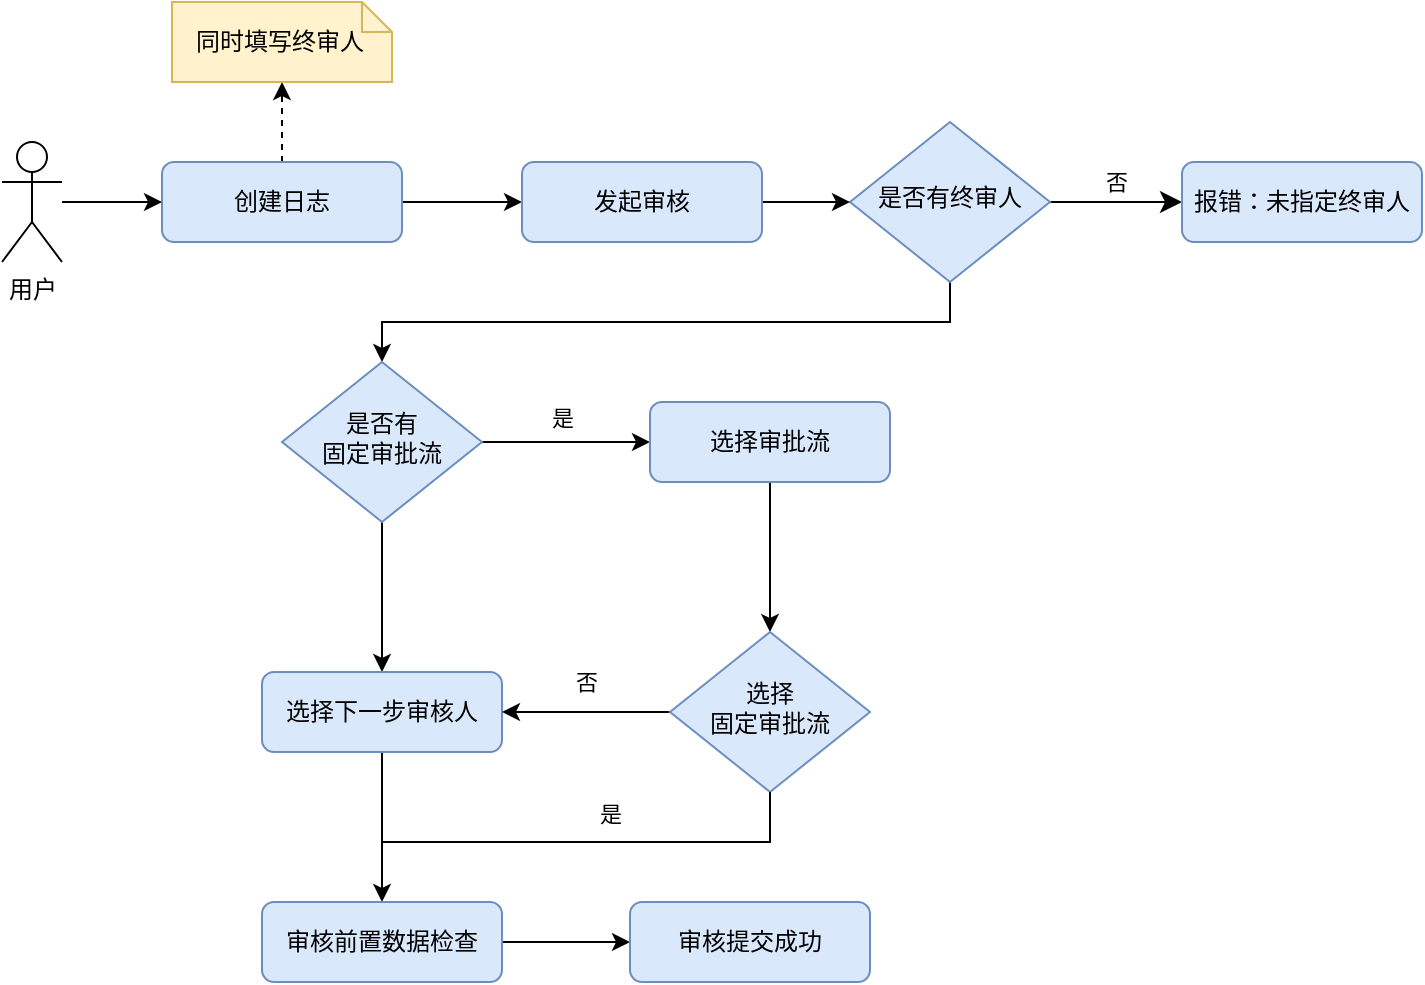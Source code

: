 <mxfile version="17.1.1" type="github">
  <diagram id="C5RBs43oDa-KdzZeNtuy" name="Page-1">
    <mxGraphModel dx="1234" dy="1910" grid="1" gridSize="10" guides="1" tooltips="1" connect="1" arrows="1" fold="1" page="1" pageScale="1" pageWidth="827" pageHeight="1169" math="0" shadow="0">
      <root>
        <mxCell id="WIyWlLk6GJQsqaUBKTNV-0" />
        <mxCell id="WIyWlLk6GJQsqaUBKTNV-1" parent="WIyWlLk6GJQsqaUBKTNV-0" />
        <mxCell id="pzp3H9p8m-HL4xuoUWth-7" style="edgeStyle=orthogonalEdgeStyle;rounded=0;orthogonalLoop=1;jettySize=auto;html=1;entryX=0;entryY=0.5;entryDx=0;entryDy=0;" edge="1" parent="WIyWlLk6GJQsqaUBKTNV-1" source="WIyWlLk6GJQsqaUBKTNV-3" target="pzp3H9p8m-HL4xuoUWth-3">
          <mxGeometry relative="1" as="geometry" />
        </mxCell>
        <mxCell id="pzp3H9p8m-HL4xuoUWth-12" style="edgeStyle=orthogonalEdgeStyle;rounded=0;orthogonalLoop=1;jettySize=auto;html=1;exitX=0.5;exitY=0;exitDx=0;exitDy=0;entryX=0.5;entryY=1;entryDx=0;entryDy=0;entryPerimeter=0;strokeColor=default;endArrow=classic;endFill=1;dashed=1;" edge="1" parent="WIyWlLk6GJQsqaUBKTNV-1" source="WIyWlLk6GJQsqaUBKTNV-3" target="pzp3H9p8m-HL4xuoUWth-9">
          <mxGeometry relative="1" as="geometry">
            <Array as="points" />
          </mxGeometry>
        </mxCell>
        <mxCell id="WIyWlLk6GJQsqaUBKTNV-3" value="创建日志" style="rounded=1;whiteSpace=wrap;html=1;fontSize=12;glass=0;strokeWidth=1;shadow=0;fillColor=#dae8fc;strokeColor=#6c8ebf;" parent="WIyWlLk6GJQsqaUBKTNV-1" vertex="1">
          <mxGeometry x="120" y="-20" width="120" height="40" as="geometry" />
        </mxCell>
        <mxCell id="WIyWlLk6GJQsqaUBKTNV-9" value="否" style="edgeStyle=orthogonalEdgeStyle;rounded=0;html=1;jettySize=auto;orthogonalLoop=1;fontSize=11;endArrow=classic;endFill=1;endSize=8;strokeWidth=1;shadow=0;labelBackgroundColor=none;" parent="WIyWlLk6GJQsqaUBKTNV-1" source="WIyWlLk6GJQsqaUBKTNV-10" target="WIyWlLk6GJQsqaUBKTNV-12" edge="1">
          <mxGeometry y="10" relative="1" as="geometry">
            <mxPoint as="offset" />
          </mxGeometry>
        </mxCell>
        <mxCell id="pzp3H9p8m-HL4xuoUWth-39" style="edgeStyle=orthogonalEdgeStyle;rounded=0;orthogonalLoop=1;jettySize=auto;html=1;exitX=0.5;exitY=1;exitDx=0;exitDy=0;entryX=0.5;entryY=0;entryDx=0;entryDy=0;endArrow=classic;endFill=1;strokeColor=default;" edge="1" parent="WIyWlLk6GJQsqaUBKTNV-1" source="WIyWlLk6GJQsqaUBKTNV-10" target="pzp3H9p8m-HL4xuoUWth-13">
          <mxGeometry relative="1" as="geometry" />
        </mxCell>
        <mxCell id="WIyWlLk6GJQsqaUBKTNV-10" value="是否有终审人" style="rhombus;whiteSpace=wrap;html=1;shadow=0;fontFamily=Helvetica;fontSize=12;align=center;strokeWidth=1;spacing=6;spacingTop=-4;fillColor=#dae8fc;strokeColor=#6c8ebf;" parent="WIyWlLk6GJQsqaUBKTNV-1" vertex="1">
          <mxGeometry x="464" y="-40" width="100" height="80" as="geometry" />
        </mxCell>
        <mxCell id="WIyWlLk6GJQsqaUBKTNV-12" value="报错：未指定终审人" style="rounded=1;whiteSpace=wrap;html=1;fontSize=12;glass=0;strokeWidth=1;shadow=0;fillColor=#dae8fc;strokeColor=#6c8ebf;" parent="WIyWlLk6GJQsqaUBKTNV-1" vertex="1">
          <mxGeometry x="630" y="-20" width="120" height="40" as="geometry" />
        </mxCell>
        <mxCell id="pzp3H9p8m-HL4xuoUWth-2" style="edgeStyle=orthogonalEdgeStyle;rounded=0;orthogonalLoop=1;jettySize=auto;html=1;entryX=0;entryY=0.5;entryDx=0;entryDy=0;" edge="1" parent="WIyWlLk6GJQsqaUBKTNV-1" source="pzp3H9p8m-HL4xuoUWth-0" target="WIyWlLk6GJQsqaUBKTNV-3">
          <mxGeometry relative="1" as="geometry" />
        </mxCell>
        <mxCell id="pzp3H9p8m-HL4xuoUWth-0" value="用户" style="shape=umlActor;verticalLabelPosition=bottom;verticalAlign=top;html=1;outlineConnect=0;" vertex="1" parent="WIyWlLk6GJQsqaUBKTNV-1">
          <mxGeometry x="40" y="-30" width="30" height="60" as="geometry" />
        </mxCell>
        <mxCell id="pzp3H9p8m-HL4xuoUWth-38" style="edgeStyle=orthogonalEdgeStyle;rounded=0;orthogonalLoop=1;jettySize=auto;html=1;exitX=1;exitY=0.5;exitDx=0;exitDy=0;entryX=0;entryY=0.5;entryDx=0;entryDy=0;endArrow=classic;endFill=1;strokeColor=default;" edge="1" parent="WIyWlLk6GJQsqaUBKTNV-1" source="pzp3H9p8m-HL4xuoUWth-3" target="WIyWlLk6GJQsqaUBKTNV-10">
          <mxGeometry relative="1" as="geometry" />
        </mxCell>
        <mxCell id="pzp3H9p8m-HL4xuoUWth-3" value="发起审核" style="rounded=1;whiteSpace=wrap;html=1;fontSize=12;glass=0;strokeWidth=1;shadow=0;fillColor=#dae8fc;strokeColor=#6c8ebf;" vertex="1" parent="WIyWlLk6GJQsqaUBKTNV-1">
          <mxGeometry x="300" y="-20" width="120" height="40" as="geometry" />
        </mxCell>
        <mxCell id="pzp3H9p8m-HL4xuoUWth-9" value="同时填写终审人" style="shape=note;size=15;align=left;spacingLeft=10;html=1;whiteSpace=wrap;fillColor=#fff2cc;strokeColor=#d6b656;" vertex="1" parent="WIyWlLk6GJQsqaUBKTNV-1">
          <mxGeometry x="125" y="-100" width="110" height="40" as="geometry" />
        </mxCell>
        <mxCell id="pzp3H9p8m-HL4xuoUWth-19" style="edgeStyle=orthogonalEdgeStyle;rounded=0;orthogonalLoop=1;jettySize=auto;html=1;exitX=1;exitY=0.5;exitDx=0;exitDy=0;entryX=0;entryY=0.5;entryDx=0;entryDy=0;endArrow=classic;endFill=1;strokeColor=default;" edge="1" parent="WIyWlLk6GJQsqaUBKTNV-1" source="pzp3H9p8m-HL4xuoUWth-13" target="pzp3H9p8m-HL4xuoUWth-15">
          <mxGeometry relative="1" as="geometry" />
        </mxCell>
        <mxCell id="pzp3H9p8m-HL4xuoUWth-20" value="是" style="edgeLabel;html=1;align=center;verticalAlign=middle;resizable=0;points=[];" vertex="1" connectable="0" parent="pzp3H9p8m-HL4xuoUWth-19">
          <mxGeometry x="-0.167" y="3" relative="1" as="geometry">
            <mxPoint x="5" y="-9" as="offset" />
          </mxGeometry>
        </mxCell>
        <mxCell id="pzp3H9p8m-HL4xuoUWth-29" style="edgeStyle=orthogonalEdgeStyle;rounded=0;orthogonalLoop=1;jettySize=auto;html=1;entryX=0.5;entryY=0;entryDx=0;entryDy=0;endArrow=classic;endFill=1;strokeColor=default;" edge="1" parent="WIyWlLk6GJQsqaUBKTNV-1" source="pzp3H9p8m-HL4xuoUWth-13" target="pzp3H9p8m-HL4xuoUWth-17">
          <mxGeometry relative="1" as="geometry" />
        </mxCell>
        <mxCell id="pzp3H9p8m-HL4xuoUWth-13" value="是否有&lt;br&gt;固定审批流" style="rhombus;whiteSpace=wrap;html=1;shadow=0;fontFamily=Helvetica;fontSize=12;align=center;strokeWidth=1;spacing=6;spacingTop=-4;fillColor=#dae8fc;strokeColor=#6c8ebf;" vertex="1" parent="WIyWlLk6GJQsqaUBKTNV-1">
          <mxGeometry x="180" y="80" width="100" height="80" as="geometry" />
        </mxCell>
        <mxCell id="pzp3H9p8m-HL4xuoUWth-24" value="" style="edgeStyle=orthogonalEdgeStyle;rounded=0;orthogonalLoop=1;jettySize=auto;html=1;endArrow=classic;endFill=1;strokeColor=default;entryX=0.5;entryY=0;entryDx=0;entryDy=0;" edge="1" parent="WIyWlLk6GJQsqaUBKTNV-1" source="pzp3H9p8m-HL4xuoUWth-15" target="pzp3H9p8m-HL4xuoUWth-25">
          <mxGeometry relative="1" as="geometry">
            <mxPoint x="437" y="200" as="targetPoint" />
          </mxGeometry>
        </mxCell>
        <mxCell id="pzp3H9p8m-HL4xuoUWth-15" value="选择审批流" style="rounded=1;whiteSpace=wrap;html=1;fontSize=12;glass=0;strokeWidth=1;shadow=0;fillColor=#dae8fc;strokeColor=#6c8ebf;" vertex="1" parent="WIyWlLk6GJQsqaUBKTNV-1">
          <mxGeometry x="364" y="100" width="120" height="40" as="geometry" />
        </mxCell>
        <mxCell id="pzp3H9p8m-HL4xuoUWth-34" style="edgeStyle=orthogonalEdgeStyle;rounded=0;orthogonalLoop=1;jettySize=auto;html=1;exitX=0.5;exitY=1;exitDx=0;exitDy=0;entryX=0.5;entryY=0;entryDx=0;entryDy=0;endArrow=classic;endFill=1;strokeColor=default;" edge="1" parent="WIyWlLk6GJQsqaUBKTNV-1" source="pzp3H9p8m-HL4xuoUWth-17" target="pzp3H9p8m-HL4xuoUWth-33">
          <mxGeometry relative="1" as="geometry" />
        </mxCell>
        <mxCell id="pzp3H9p8m-HL4xuoUWth-17" value="选择下一步审核人" style="rounded=1;whiteSpace=wrap;html=1;fontSize=12;glass=0;strokeWidth=1;shadow=0;fillColor=#dae8fc;strokeColor=#6c8ebf;" vertex="1" parent="WIyWlLk6GJQsqaUBKTNV-1">
          <mxGeometry x="170" y="235" width="120" height="40" as="geometry" />
        </mxCell>
        <mxCell id="pzp3H9p8m-HL4xuoUWth-26" style="edgeStyle=orthogonalEdgeStyle;rounded=0;orthogonalLoop=1;jettySize=auto;html=1;exitX=0;exitY=0.5;exitDx=0;exitDy=0;entryX=1;entryY=0.5;entryDx=0;entryDy=0;endArrow=classic;endFill=1;strokeColor=default;" edge="1" parent="WIyWlLk6GJQsqaUBKTNV-1" source="pzp3H9p8m-HL4xuoUWth-25" target="pzp3H9p8m-HL4xuoUWth-17">
          <mxGeometry relative="1" as="geometry" />
        </mxCell>
        <mxCell id="pzp3H9p8m-HL4xuoUWth-27" value="否" style="edgeLabel;html=1;align=center;verticalAlign=middle;resizable=0;points=[];" vertex="1" connectable="0" parent="pzp3H9p8m-HL4xuoUWth-26">
          <mxGeometry y="-1" relative="1" as="geometry">
            <mxPoint y="-14" as="offset" />
          </mxGeometry>
        </mxCell>
        <mxCell id="pzp3H9p8m-HL4xuoUWth-25" value="选择&lt;br&gt;固定审批流" style="rhombus;whiteSpace=wrap;html=1;shadow=0;fontFamily=Helvetica;fontSize=12;align=center;strokeWidth=1;spacing=6;spacingTop=-4;fillColor=#dae8fc;strokeColor=#6c8ebf;" vertex="1" parent="WIyWlLk6GJQsqaUBKTNV-1">
          <mxGeometry x="374" y="215" width="100" height="80" as="geometry" />
        </mxCell>
        <mxCell id="pzp3H9p8m-HL4xuoUWth-40" style="edgeStyle=orthogonalEdgeStyle;rounded=0;orthogonalLoop=1;jettySize=auto;html=1;exitX=1;exitY=0.5;exitDx=0;exitDy=0;entryX=0;entryY=0.5;entryDx=0;entryDy=0;endArrow=classic;endFill=1;strokeColor=default;" edge="1" parent="WIyWlLk6GJQsqaUBKTNV-1" source="pzp3H9p8m-HL4xuoUWth-33" target="pzp3H9p8m-HL4xuoUWth-37">
          <mxGeometry relative="1" as="geometry" />
        </mxCell>
        <mxCell id="pzp3H9p8m-HL4xuoUWth-33" value="审核前置数据检查" style="rounded=1;whiteSpace=wrap;html=1;fontSize=12;glass=0;strokeWidth=1;shadow=0;fillColor=#dae8fc;strokeColor=#6c8ebf;" vertex="1" parent="WIyWlLk6GJQsqaUBKTNV-1">
          <mxGeometry x="170" y="350" width="120" height="40" as="geometry" />
        </mxCell>
        <mxCell id="pzp3H9p8m-HL4xuoUWth-36" value="" style="endArrow=none;html=1;rounded=0;strokeColor=default;entryX=0.5;entryY=1;entryDx=0;entryDy=0;edgeStyle=orthogonalEdgeStyle;" edge="1" parent="WIyWlLk6GJQsqaUBKTNV-1" target="pzp3H9p8m-HL4xuoUWth-25">
          <mxGeometry width="50" height="50" relative="1" as="geometry">
            <mxPoint x="230" y="330" as="sourcePoint" />
            <mxPoint x="420" y="260" as="targetPoint" />
            <Array as="points">
              <mxPoint x="230" y="320" />
              <mxPoint x="424" y="320" />
            </Array>
          </mxGeometry>
        </mxCell>
        <mxCell id="pzp3H9p8m-HL4xuoUWth-41" value="是" style="edgeLabel;html=1;align=center;verticalAlign=middle;resizable=0;points=[];" vertex="1" connectable="0" parent="pzp3H9p8m-HL4xuoUWth-36">
          <mxGeometry x="0.127" y="1" relative="1" as="geometry">
            <mxPoint x="-5" y="-13" as="offset" />
          </mxGeometry>
        </mxCell>
        <mxCell id="pzp3H9p8m-HL4xuoUWth-37" value="审核提交成功" style="rounded=1;whiteSpace=wrap;html=1;fontSize=12;glass=0;strokeWidth=1;shadow=0;fillColor=#dae8fc;strokeColor=#6c8ebf;" vertex="1" parent="WIyWlLk6GJQsqaUBKTNV-1">
          <mxGeometry x="354" y="350" width="120" height="40" as="geometry" />
        </mxCell>
      </root>
    </mxGraphModel>
  </diagram>
</mxfile>
